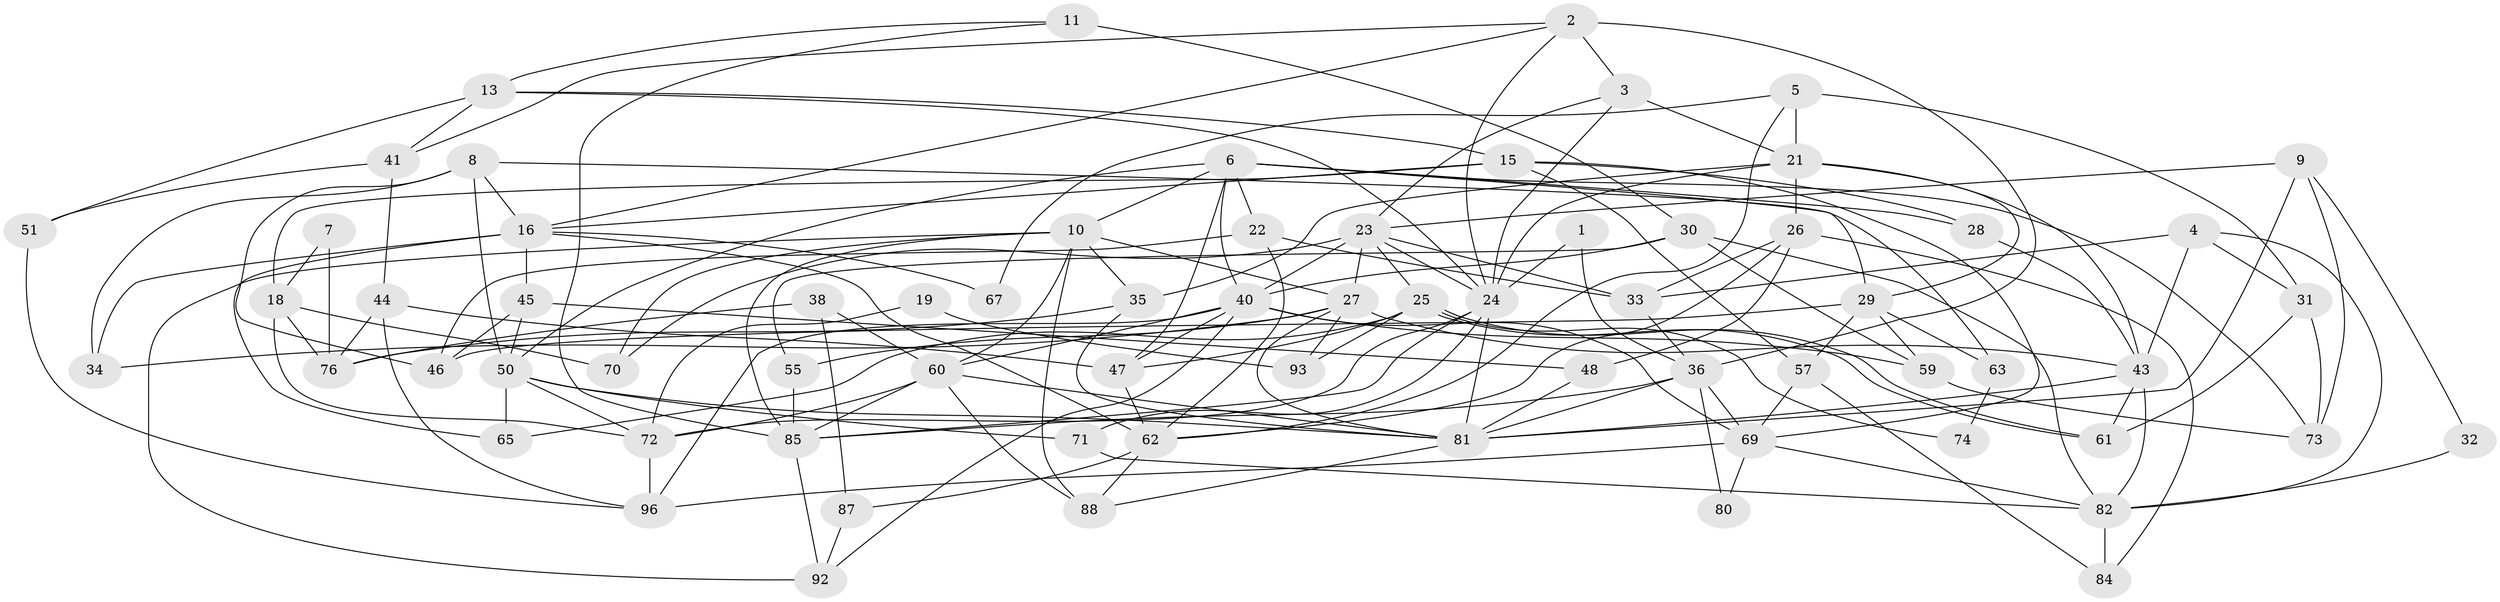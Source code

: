 // Generated by graph-tools (version 1.1) at 2025/52/02/27/25 19:52:03]
// undirected, 69 vertices, 165 edges
graph export_dot {
graph [start="1"]
  node [color=gray90,style=filled];
  1;
  2 [super="+37"];
  3 [super="+66"];
  4;
  5 [super="+53"];
  6 [super="+49"];
  7;
  8;
  9 [super="+78"];
  10 [super="+14"];
  11 [super="+12"];
  13 [super="+17"];
  15 [super="+42"];
  16 [super="+64"];
  18 [super="+20"];
  19;
  21 [super="+103"];
  22 [super="+56"];
  23 [super="+54"];
  24 [super="+75"];
  25 [super="+104"];
  26 [super="+52"];
  27 [super="+89"];
  28;
  29 [super="+98"];
  30 [super="+39"];
  31;
  32;
  33 [super="+99"];
  34;
  35;
  36 [super="+79"];
  38;
  40 [super="+102"];
  41;
  43 [super="+58"];
  44;
  45;
  46 [super="+68"];
  47 [super="+83"];
  48;
  50 [super="+77"];
  51;
  55;
  57;
  59;
  60 [super="+95"];
  61;
  62 [super="+101"];
  63;
  65;
  67;
  69;
  70;
  71;
  72 [super="+91"];
  73 [super="+90"];
  74;
  76 [super="+86"];
  80;
  81 [super="+100"];
  82;
  84;
  85;
  87;
  88;
  92 [super="+94"];
  93;
  96 [super="+97"];
  1 -- 24;
  1 -- 36;
  2 -- 36;
  2 -- 16;
  2 -- 24;
  2 -- 41;
  2 -- 3;
  3 -- 21;
  3 -- 24;
  3 -- 23;
  4 -- 43;
  4 -- 33;
  4 -- 31;
  4 -- 82;
  5 -- 62;
  5 -- 31;
  5 -- 21 [weight=2];
  5 -- 67;
  6 -- 28;
  6 -- 50;
  6 -- 10;
  6 -- 22;
  6 -- 40;
  6 -- 73;
  6 -- 29;
  6 -- 47;
  7 -- 76;
  7 -- 18;
  8 -- 46;
  8 -- 34;
  8 -- 16;
  8 -- 63;
  8 -- 50;
  9 -- 81 [weight=2];
  9 -- 32;
  9 -- 73;
  9 -- 23;
  10 -- 88;
  10 -- 27;
  10 -- 35;
  10 -- 85;
  10 -- 70;
  10 -- 92;
  10 -- 60;
  11 -- 30 [weight=2];
  11 -- 13;
  11 -- 85;
  13 -- 41;
  13 -- 51;
  13 -- 24;
  13 -- 15;
  15 -- 16;
  15 -- 57;
  15 -- 18;
  15 -- 28;
  15 -- 69;
  16 -- 34;
  16 -- 62 [weight=2];
  16 -- 67;
  16 -- 65;
  16 -- 45;
  18 -- 76 [weight=3];
  18 -- 72;
  18 -- 70;
  19 -- 93;
  19 -- 72;
  21 -- 35;
  21 -- 29;
  21 -- 43;
  21 -- 24;
  21 -- 26;
  22 -- 33;
  22 -- 46;
  22 -- 62;
  23 -- 40;
  23 -- 70;
  23 -- 27;
  23 -- 33;
  23 -- 24;
  23 -- 25;
  24 -- 81;
  24 -- 85;
  24 -- 71;
  24 -- 72;
  25 -- 61;
  25 -- 61;
  25 -- 47;
  25 -- 65;
  25 -- 74;
  25 -- 93;
  26 -- 62;
  26 -- 48;
  26 -- 33;
  26 -- 84;
  27 -- 55;
  27 -- 93;
  27 -- 34;
  27 -- 43;
  27 -- 81;
  28 -- 43;
  29 -- 46 [weight=2];
  29 -- 63;
  29 -- 57;
  29 -- 59;
  30 -- 82;
  30 -- 40;
  30 -- 59;
  30 -- 55;
  31 -- 61;
  31 -- 73;
  32 -- 82;
  33 -- 36;
  35 -- 76;
  35 -- 81;
  36 -- 85;
  36 -- 80;
  36 -- 69;
  36 -- 81;
  38 -- 87;
  38 -- 76;
  38 -- 60;
  40 -- 96;
  40 -- 69;
  40 -- 47;
  40 -- 59;
  40 -- 92;
  40 -- 60;
  41 -- 51;
  41 -- 44;
  43 -- 81;
  43 -- 82;
  43 -- 61;
  44 -- 47;
  44 -- 76;
  44 -- 96;
  45 -- 46;
  45 -- 48;
  45 -- 50;
  47 -- 62;
  48 -- 81;
  50 -- 71;
  50 -- 81;
  50 -- 65;
  50 -- 72;
  51 -- 96;
  55 -- 85;
  57 -- 69;
  57 -- 84;
  59 -- 73;
  60 -- 85;
  60 -- 81;
  60 -- 88;
  60 -- 72;
  62 -- 88;
  62 -- 87;
  63 -- 74;
  69 -- 82;
  69 -- 80;
  69 -- 96;
  71 -- 82;
  72 -- 96;
  81 -- 88;
  82 -- 84;
  85 -- 92;
  87 -- 92;
}

